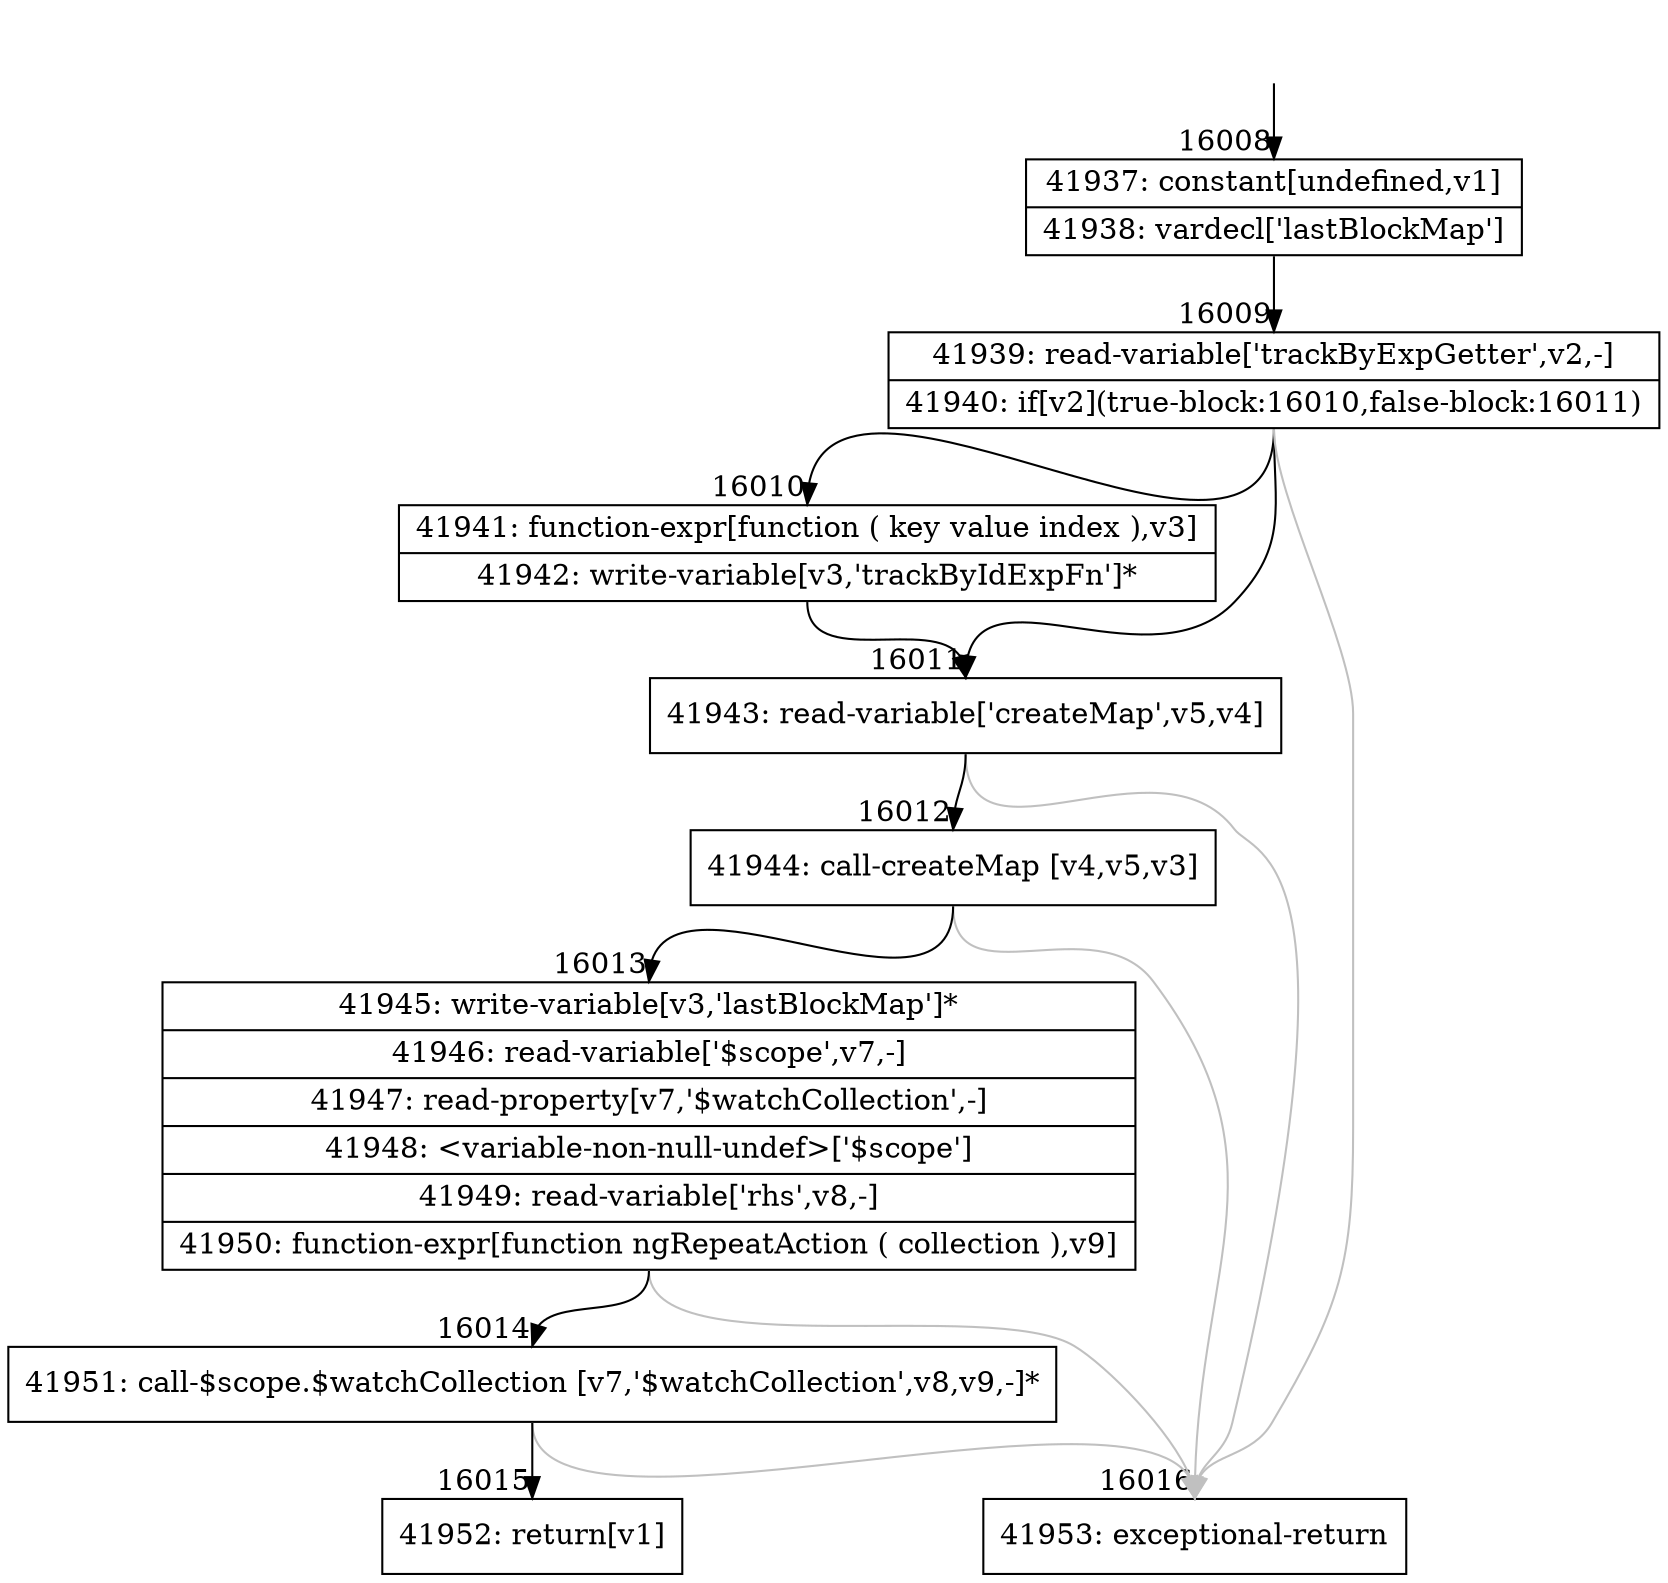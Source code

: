 digraph {
rankdir="TD"
BB_entry1279[shape=none,label=""];
BB_entry1279 -> BB16008 [tailport=s, headport=n, headlabel="    16008"]
BB16008 [shape=record label="{41937: constant[undefined,v1]|41938: vardecl['lastBlockMap']}" ] 
BB16008 -> BB16009 [tailport=s, headport=n, headlabel="      16009"]
BB16009 [shape=record label="{41939: read-variable['trackByExpGetter',v2,-]|41940: if[v2](true-block:16010,false-block:16011)}" ] 
BB16009 -> BB16010 [tailport=s, headport=n, headlabel="      16010"]
BB16009 -> BB16011 [tailport=s, headport=n, headlabel="      16011"]
BB16009 -> BB16016 [tailport=s, headport=n, color=gray, headlabel="      16016"]
BB16010 [shape=record label="{41941: function-expr[function ( key value index ),v3]|41942: write-variable[v3,'trackByIdExpFn']*}" ] 
BB16010 -> BB16011 [tailport=s, headport=n]
BB16011 [shape=record label="{41943: read-variable['createMap',v5,v4]}" ] 
BB16011 -> BB16012 [tailport=s, headport=n, headlabel="      16012"]
BB16011 -> BB16016 [tailport=s, headport=n, color=gray]
BB16012 [shape=record label="{41944: call-createMap [v4,v5,v3]}" ] 
BB16012 -> BB16013 [tailport=s, headport=n, headlabel="      16013"]
BB16012 -> BB16016 [tailport=s, headport=n, color=gray]
BB16013 [shape=record label="{41945: write-variable[v3,'lastBlockMap']*|41946: read-variable['$scope',v7,-]|41947: read-property[v7,'$watchCollection',-]|41948: \<variable-non-null-undef\>['$scope']|41949: read-variable['rhs',v8,-]|41950: function-expr[function ngRepeatAction ( collection ),v9]}" ] 
BB16013 -> BB16014 [tailport=s, headport=n, headlabel="      16014"]
BB16013 -> BB16016 [tailport=s, headport=n, color=gray]
BB16014 [shape=record label="{41951: call-$scope.$watchCollection [v7,'$watchCollection',v8,v9,-]*}" ] 
BB16014 -> BB16015 [tailport=s, headport=n, headlabel="      16015"]
BB16014 -> BB16016 [tailport=s, headport=n, color=gray]
BB16015 [shape=record label="{41952: return[v1]}" ] 
BB16016 [shape=record label="{41953: exceptional-return}" ] 
//#$~ 27212
}
